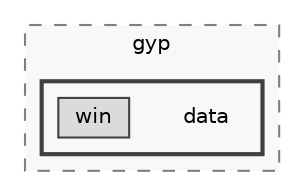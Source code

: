 digraph "backend/node_modules/node-gyp/gyp/data"
{
 // LATEX_PDF_SIZE
  bgcolor="transparent";
  edge [fontname=Helvetica,fontsize=10,labelfontname=Helvetica,labelfontsize=10];
  node [fontname=Helvetica,fontsize=10,shape=box,height=0.2,width=0.4];
  compound=true
  subgraph clusterdir_5159cc6a385c184ea3051aa94fdf39fe {
    graph [ bgcolor="#f8f8f8", pencolor="grey50", label="gyp", fontname=Helvetica,fontsize=10 style="filled,dashed", URL="dir_5159cc6a385c184ea3051aa94fdf39fe.html",tooltip=""]
  subgraph clusterdir_328e4d56ff29fc73a0bc44f2b82047e1 {
    graph [ bgcolor="#f8f8f8", pencolor="grey25", label="", fontname=Helvetica,fontsize=10 style="filled,bold", URL="dir_328e4d56ff29fc73a0bc44f2b82047e1.html",tooltip=""]
    dir_328e4d56ff29fc73a0bc44f2b82047e1 [shape=plaintext, label="data"];
  dir_f6f1059aa54245af00f2e19720ad8803 [label="win", fillcolor="#dbdbdb", color="grey25", style="filled", URL="dir_f6f1059aa54245af00f2e19720ad8803.html",tooltip=""];
  }
  }
}
